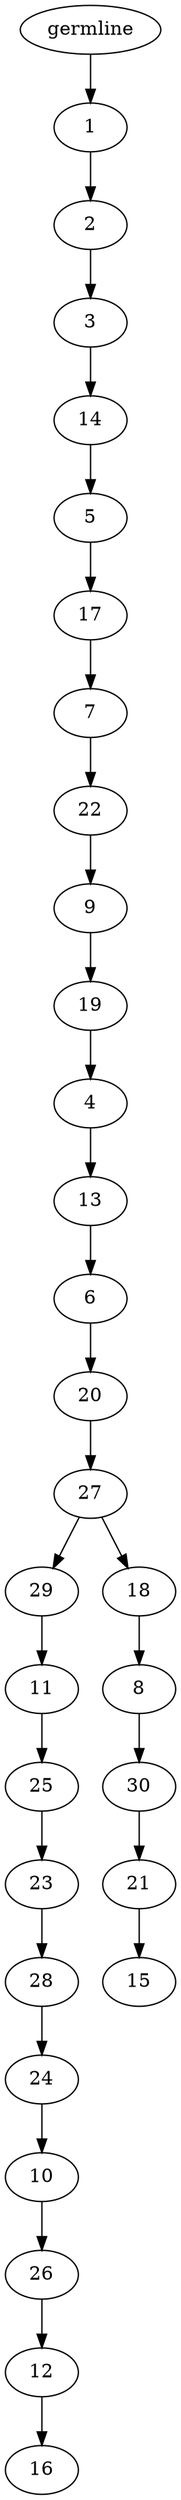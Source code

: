 digraph phylogeny {
	"30" [label="germline"];
	"30" -> "29";
	"29" [label="1"];
	"29" -> "28";
	"28" [label="2"];
	"28" -> "27";
	"27" [label="3"];
	"27" -> "26";
	"26" [label="14"];
	"26" -> "25";
	"25" [label="5"];
	"25" -> "24";
	"24" [label="17"];
	"24" -> "23";
	"23" [label="7"];
	"23" -> "22";
	"22" [label="22"];
	"22" -> "21";
	"21" [label="9"];
	"21" -> "20";
	"20" [label="19"];
	"20" -> "19";
	"19" [label="4"];
	"19" -> "18";
	"18" [label="13"];
	"18" -> "17";
	"17" [label="6"];
	"17" -> "16";
	"16" [label="20"];
	"16" -> "15";
	"15" [label="27"];
	"15" -> "9";
	"9" [label="29"];
	"9" -> "8";
	"8" [label="11"];
	"8" -> "7";
	"7" [label="25"];
	"7" -> "6";
	"6" [label="23"];
	"6" -> "5";
	"5" [label="28"];
	"5" -> "4";
	"4" [label="24"];
	"4" -> "3";
	"3" [label="10"];
	"3" -> "2";
	"2" [label="26"];
	"2" -> "1";
	"1" [label="12"];
	"1" -> "0";
	"0" [label="16"];
	"15" -> "14";
	"14" [label="18"];
	"14" -> "13";
	"13" [label="8"];
	"13" -> "12";
	"12" [label="30"];
	"12" -> "11";
	"11" [label="21"];
	"11" -> "10";
	"10" [label="15"];
}
